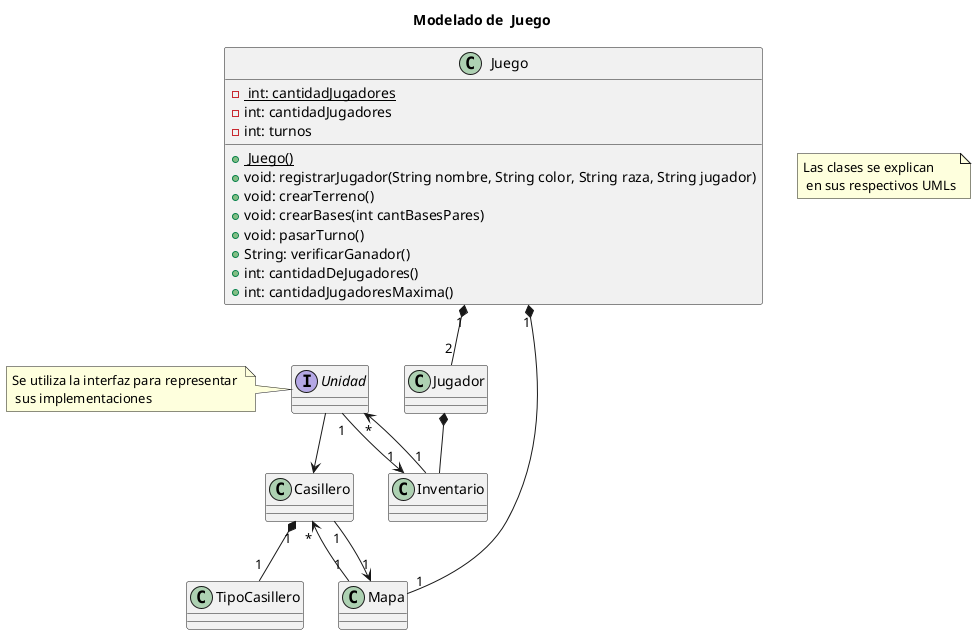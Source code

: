 @startuml
'https://plantuml.com/class-diagram
title Modelado de  Juego
note "Las clases se explican\n en sus respectivos UMLs" as N1

class Juego {
- <u> int: cantidadJugadores
- int: cantidadJugadores
- int: turnos

+<u> Juego()
+ void: registrarJugador(String nombre, String color, String raza, String jugador)
+ void: crearTerreno()
+ void: crearBases(int cantBasesPares)
+ void: pasarTurno()
+ String: verificarGanador()
+ int: cantidadDeJugadores()
+ int: cantidadJugadoresMaxima()
}

interface Unidad{}
note left: Se utiliza la interfaz para representar \n sus implementaciones

Juego"1" *-- "2"Jugador
Juego"1" *-- "1"Mapa
Jugador *-- Inventario
Inventario "1" --> " *" Unidad

Unidad --> Casillero
Unidad "1"--> "1" Inventario

Mapa "1" <-- "1" Casillero
Casillero "*" <-- "1" Mapa
Casillero "1" *-- "1" TipoCasillero
@enduml